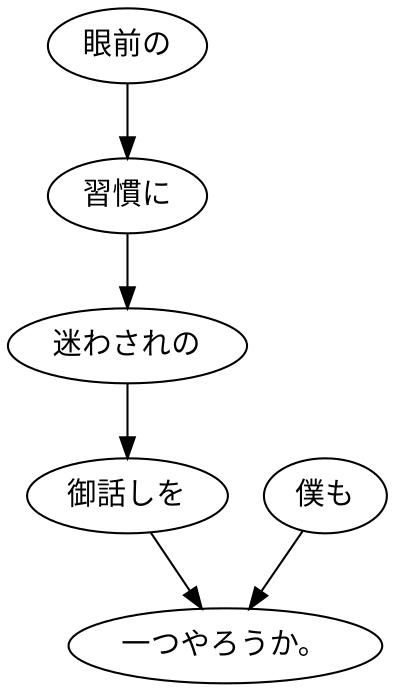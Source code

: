 digraph graph8672 {
	node0 [label="眼前の"];
	node1 [label="習慣に"];
	node2 [label="迷わされの"];
	node3 [label="御話しを"];
	node4 [label="僕も"];
	node5 [label="一つやろうか。"];
	node0 -> node1;
	node1 -> node2;
	node2 -> node3;
	node3 -> node5;
	node4 -> node5;
}
